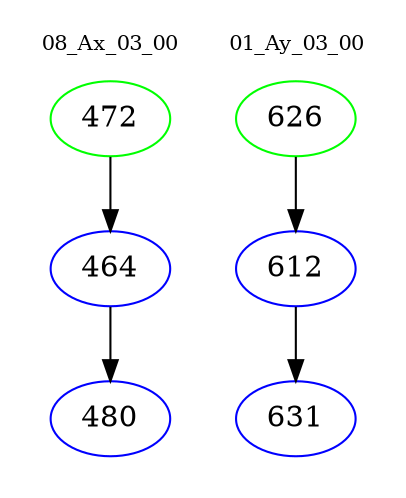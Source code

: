 digraph{
subgraph cluster_0 {
color = white
label = "08_Ax_03_00";
fontsize=10;
T0_472 [label="472", color="green"]
T0_472 -> T0_464 [color="black"]
T0_464 [label="464", color="blue"]
T0_464 -> T0_480 [color="black"]
T0_480 [label="480", color="blue"]
}
subgraph cluster_1 {
color = white
label = "01_Ay_03_00";
fontsize=10;
T1_626 [label="626", color="green"]
T1_626 -> T1_612 [color="black"]
T1_612 [label="612", color="blue"]
T1_612 -> T1_631 [color="black"]
T1_631 [label="631", color="blue"]
}
}
